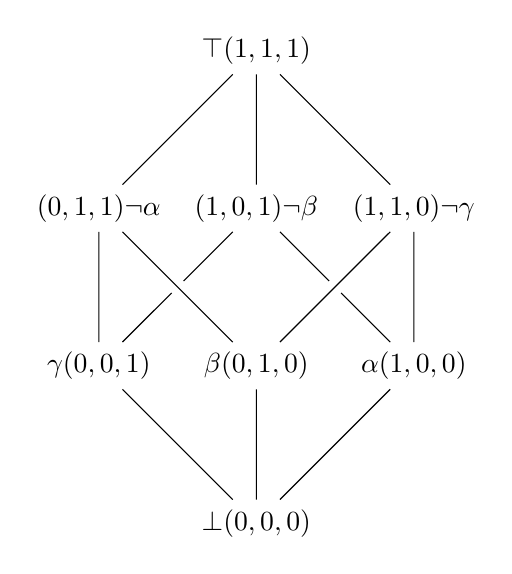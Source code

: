 \begin{tikzpicture}
  \node (max) at (0,4) {$\top (1,1,1)$};
  \node (a) at (-2,2) {$(0,1,1)\neg\alpha$};
  \node (b) at (0,2) {$(1,0,1)\neg\beta$};
  \node (c) at (2,2) {$(1,1,0)\neg\gamma$};
  \node (d) at (-2,0) {$\gamma(0,0,1)$};
  \node (e) at (0,0) {$\beta(0,1,0)$};
  \node (f) at (2,0) {$\alpha(1,0,0)$};
  \node (min) at (0,-2) {$\bot (0,0,0)$};
  \draw (min) -- (d) -- (a) -- (max) -- (b) -- (f)
  (e) -- (min) -- (f) -- (c) -- (max)
  (d) -- (b);
  \draw[preaction={draw=white, -,line width=6pt}] (a) -- (e) -- (c);
\end{tikzpicture}